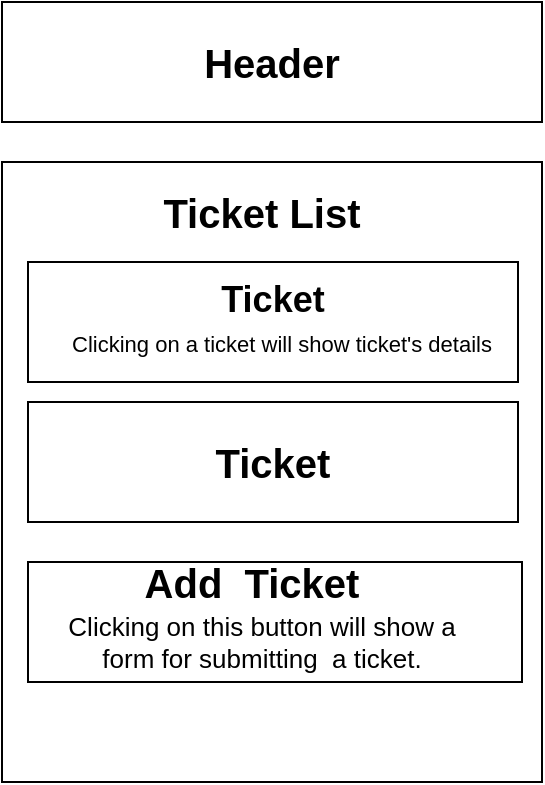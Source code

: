 <mxfile version="13.6.9" type="device"><diagram id="O2RJZc1HkVixZFtCOjvz" name="Page-1"><mxGraphModel dx="476" dy="457" grid="1" gridSize="10" guides="1" tooltips="1" connect="1" arrows="1" fold="1" page="1" pageScale="1" pageWidth="850" pageHeight="1100" math="0" shadow="0"><root><mxCell id="0"/><mxCell id="1" parent="0"/><mxCell id="eI4x45jH2n_cH652NwYW-1" value="&lt;font style=&quot;font-size: 20px&quot;&gt;&lt;b&gt;Header&lt;/b&gt;&lt;/font&gt;" style="rounded=0;whiteSpace=wrap;html=1;" parent="1" vertex="1"><mxGeometry x="290" y="40" width="270" height="60" as="geometry"/></mxCell><mxCell id="eI4x45jH2n_cH652NwYW-2" value="" style="rounded=0;whiteSpace=wrap;html=1;" parent="1" vertex="1"><mxGeometry x="290" y="120" width="270" height="310" as="geometry"/></mxCell><mxCell id="eI4x45jH2n_cH652NwYW-3" value="&lt;font style=&quot;font-size: 18px&quot;&gt;&lt;b&gt;Ticket&lt;br&gt;&lt;br&gt;&lt;/b&gt;&lt;/font&gt;" style="rounded=0;whiteSpace=wrap;html=1;fontSize=20;" parent="1" vertex="1"><mxGeometry x="303" y="170" width="245" height="60" as="geometry"/></mxCell><mxCell id="eI4x45jH2n_cH652NwYW-4" value="&lt;b style=&quot;font-size: 20px&quot;&gt;Ticket&lt;/b&gt;&lt;span style=&quot;font-size: 20px&quot;&gt;&amp;nbsp;&lt;/span&gt;&lt;b style=&quot;font-size: 20px&quot;&gt;List&lt;/b&gt;" style="text;html=1;strokeColor=none;fillColor=none;align=center;verticalAlign=middle;whiteSpace=wrap;rounded=0;" parent="1" vertex="1"><mxGeometry x="330" y="130" width="180" height="30" as="geometry"/></mxCell><mxCell id="eI4x45jH2n_cH652NwYW-5" value="&lt;font style=&quot;font-size: 20px&quot;&gt;&lt;b&gt;Ticket&lt;/b&gt;&lt;/font&gt;" style="rounded=0;whiteSpace=wrap;html=1;fontSize=20;" parent="1" vertex="1"><mxGeometry x="303" y="240" width="245" height="60" as="geometry"/></mxCell><mxCell id="eI4x45jH2n_cH652NwYW-6" value="&lt;font style=&quot;font-size: 11px&quot;&gt;Clicking on a ticket will show ticket's details&lt;/font&gt;" style="text;html=1;strokeColor=none;fillColor=none;align=center;verticalAlign=middle;whiteSpace=wrap;rounded=0;fontSize=13;" parent="1" vertex="1"><mxGeometry x="320" y="200" width="220" height="20" as="geometry"/></mxCell><mxCell id="eI4x45jH2n_cH652NwYW-7" value="" style="rounded=0;whiteSpace=wrap;html=1;fontSize=13;" parent="1" vertex="1"><mxGeometry x="303" y="320" width="247" height="60" as="geometry"/></mxCell><mxCell id="eI4x45jH2n_cH652NwYW-8" value="Clicking on this button will show a form for submitting&amp;nbsp; a ticket." style="text;html=1;strokeColor=none;fillColor=none;align=center;verticalAlign=middle;whiteSpace=wrap;rounded=0;fontSize=13;" parent="1" vertex="1"><mxGeometry x="320" y="350" width="200" height="20" as="geometry"/></mxCell><mxCell id="eI4x45jH2n_cH652NwYW-9" value="&lt;b style=&quot;font-size: 20px&quot;&gt;Add&amp;nbsp; Ticket&lt;/b&gt;" style="text;html=1;strokeColor=none;fillColor=none;align=center;verticalAlign=middle;whiteSpace=wrap;rounded=0;fontSize=13;" parent="1" vertex="1"><mxGeometry x="340" y="320" width="150" height="20" as="geometry"/></mxCell></root></mxGraphModel></diagram></mxfile>